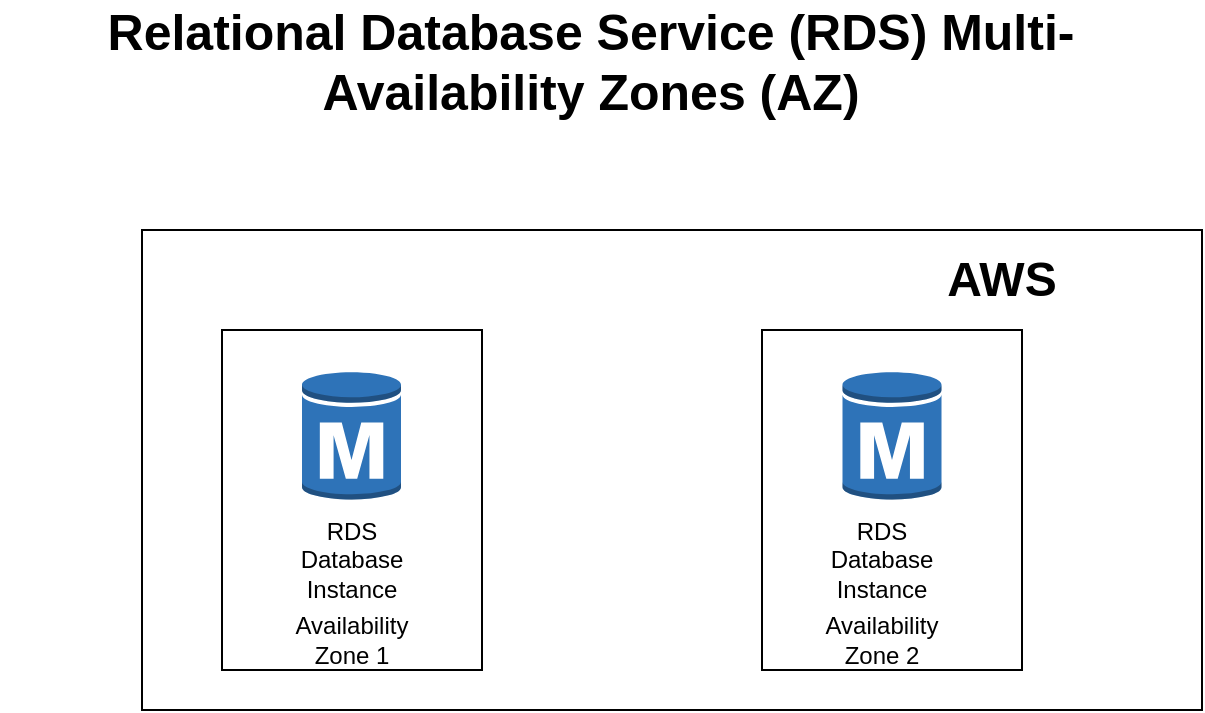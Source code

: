 <mxfile version="22.1.11" type="github">
  <diagram name="Page-1" id="nEXBlGLzMKb_g1DaliSo">
    <mxGraphModel dx="794" dy="1546" grid="1" gridSize="10" guides="1" tooltips="1" connect="1" arrows="1" fold="1" page="1" pageScale="1" pageWidth="850" pageHeight="1100" math="0" shadow="0">
      <root>
        <mxCell id="0" />
        <mxCell id="1" parent="0" />
        <mxCell id="VP0QisBsJg34D5dglswW-1" value="" style="rounded=0;whiteSpace=wrap;html=1;" vertex="1" parent="1">
          <mxGeometry x="80" y="40" width="530" height="240" as="geometry" />
        </mxCell>
        <mxCell id="VP0QisBsJg34D5dglswW-6" value="" style="rounded=0;whiteSpace=wrap;html=1;" vertex="1" parent="1">
          <mxGeometry x="120" y="90" width="130" height="170" as="geometry" />
        </mxCell>
        <mxCell id="VP0QisBsJg34D5dglswW-2" value="" style="outlineConnect=0;dashed=0;verticalLabelPosition=bottom;verticalAlign=top;align=center;html=1;shape=mxgraph.aws3.rds_db_instance;fillColor=#2E73B8;gradientColor=none;" vertex="1" parent="1">
          <mxGeometry x="160" y="110" width="49.5" height="66" as="geometry" />
        </mxCell>
        <mxCell id="VP0QisBsJg34D5dglswW-4" value="RDS Database Instance" style="text;html=1;strokeColor=none;fillColor=none;align=center;verticalAlign=middle;whiteSpace=wrap;rounded=0;" vertex="1" parent="1">
          <mxGeometry x="154.75" y="190" width="60" height="30" as="geometry" />
        </mxCell>
        <mxCell id="VP0QisBsJg34D5dglswW-7" value="" style="rounded=0;whiteSpace=wrap;html=1;" vertex="1" parent="1">
          <mxGeometry x="390" y="90" width="130" height="170" as="geometry" />
        </mxCell>
        <mxCell id="VP0QisBsJg34D5dglswW-3" value="" style="outlineConnect=0;dashed=0;verticalLabelPosition=bottom;verticalAlign=top;align=center;html=1;shape=mxgraph.aws3.rds_db_instance;fillColor=#2E73B8;gradientColor=none;" vertex="1" parent="1">
          <mxGeometry x="430.25" y="110" width="49.5" height="66" as="geometry" />
        </mxCell>
        <mxCell id="VP0QisBsJg34D5dglswW-5" value="RDS Database Instance" style="text;html=1;strokeColor=none;fillColor=none;align=center;verticalAlign=middle;whiteSpace=wrap;rounded=0;" vertex="1" parent="1">
          <mxGeometry x="419.75" y="190" width="60" height="30" as="geometry" />
        </mxCell>
        <mxCell id="VP0QisBsJg34D5dglswW-8" value="Availability Zone 1" style="text;html=1;strokeColor=none;fillColor=none;align=center;verticalAlign=middle;whiteSpace=wrap;rounded=0;" vertex="1" parent="1">
          <mxGeometry x="154.75" y="230" width="60" height="30" as="geometry" />
        </mxCell>
        <mxCell id="VP0QisBsJg34D5dglswW-9" value="Availability Zone 2" style="text;html=1;strokeColor=none;fillColor=none;align=center;verticalAlign=middle;whiteSpace=wrap;rounded=0;" vertex="1" parent="1">
          <mxGeometry x="420" y="230" width="60" height="30" as="geometry" />
        </mxCell>
        <mxCell id="VP0QisBsJg34D5dglswW-11" value="&lt;b&gt;&lt;font style=&quot;font-size: 24px;&quot;&gt;AWS&lt;/font&gt;&lt;/b&gt;" style="text;html=1;strokeColor=none;fillColor=none;align=center;verticalAlign=middle;whiteSpace=wrap;rounded=0;" vertex="1" parent="1">
          <mxGeometry x="480" y="50" width="60" height="30" as="geometry" />
        </mxCell>
        <mxCell id="VP0QisBsJg34D5dglswW-16" value="&lt;b&gt;&lt;font style=&quot;font-size: 25px;&quot;&gt;Relational Database Service (RDS) Multi-Availability Zones (AZ)&lt;/font&gt;&lt;/b&gt;" style="text;html=1;strokeColor=none;fillColor=none;align=center;verticalAlign=middle;whiteSpace=wrap;rounded=0;" vertex="1" parent="1">
          <mxGeometry x="9" y="-60" width="591" height="30" as="geometry" />
        </mxCell>
      </root>
    </mxGraphModel>
  </diagram>
</mxfile>
